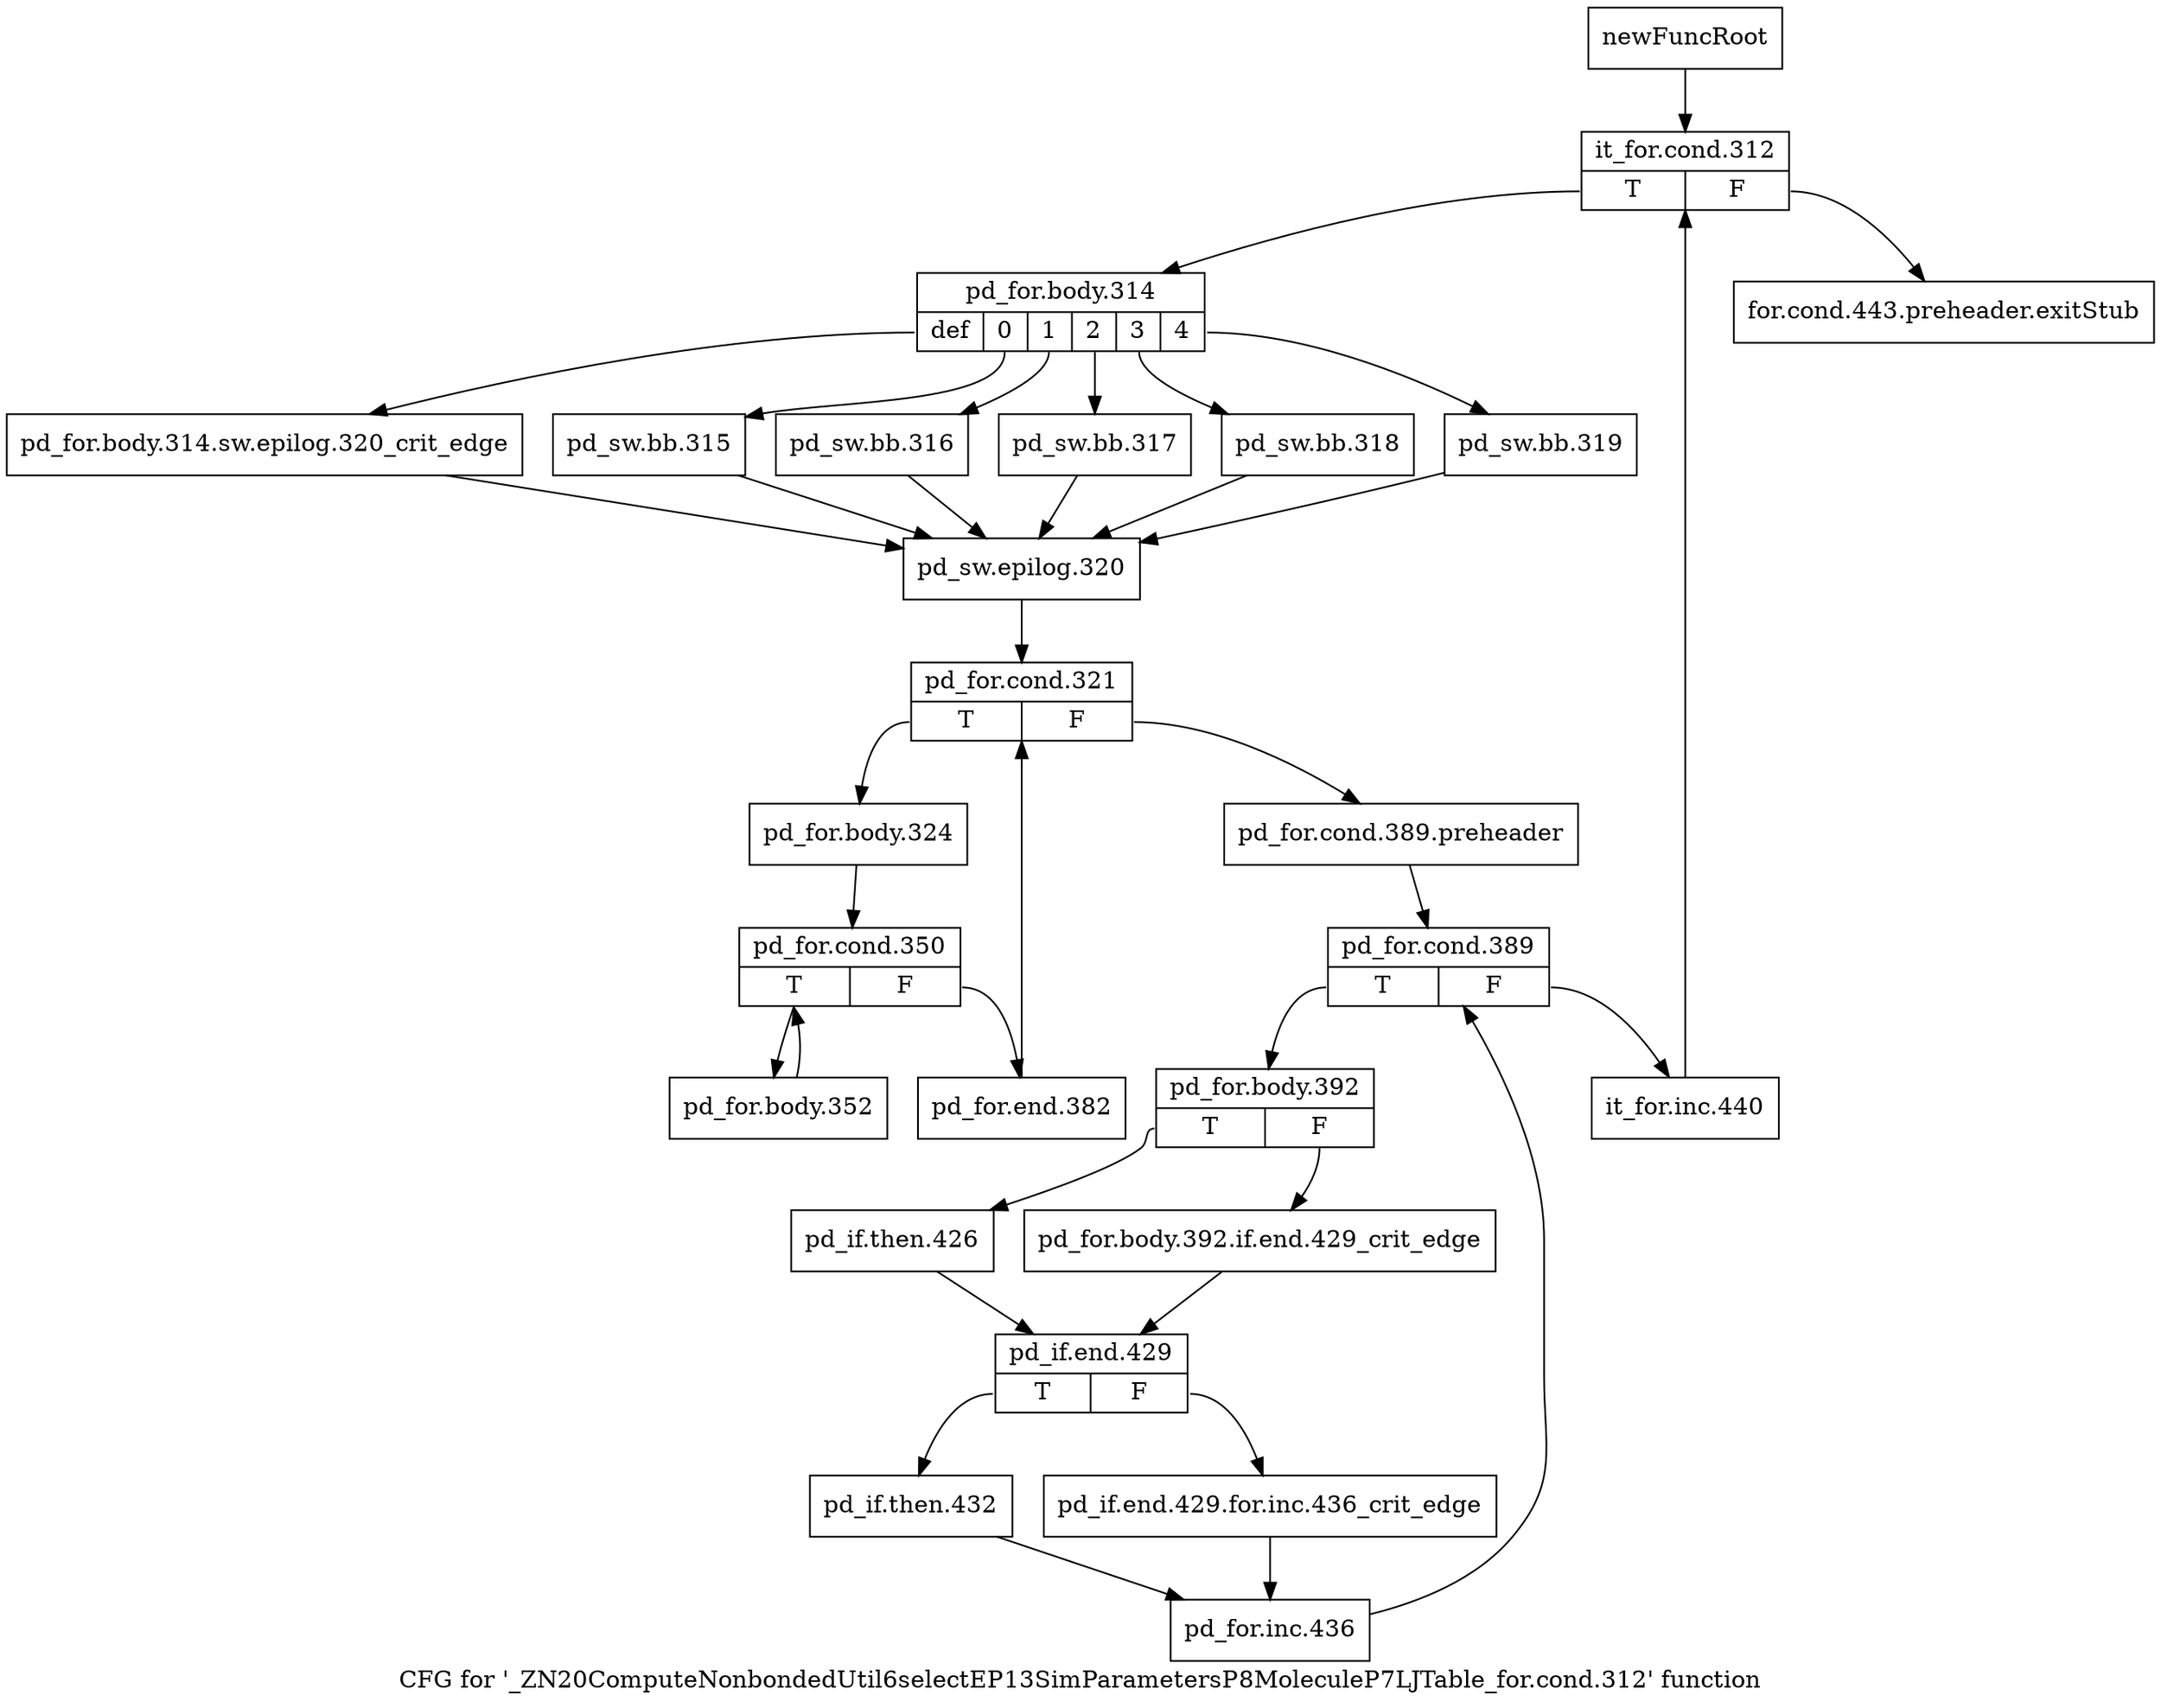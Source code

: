 digraph "CFG for '_ZN20ComputeNonbondedUtil6selectEP13SimParametersP8MoleculeP7LJTable_for.cond.312' function" {
	label="CFG for '_ZN20ComputeNonbondedUtil6selectEP13SimParametersP8MoleculeP7LJTable_for.cond.312' function";

	Node0x1c997a0 [shape=record,label="{newFuncRoot}"];
	Node0x1c997a0 -> Node0x1c99840;
	Node0x1c997f0 [shape=record,label="{for.cond.443.preheader.exitStub}"];
	Node0x1c99840 [shape=record,label="{it_for.cond.312|{<s0>T|<s1>F}}"];
	Node0x1c99840:s0 -> Node0x1c99890;
	Node0x1c99840:s1 -> Node0x1c997f0;
	Node0x1c99890 [shape=record,label="{pd_for.body.314|{<s0>def|<s1>0|<s2>1|<s3>2|<s4>3|<s5>4}}"];
	Node0x1c99890:s0 -> Node0x1c99a70;
	Node0x1c99890:s1 -> Node0x1c99a20;
	Node0x1c99890:s2 -> Node0x1c999d0;
	Node0x1c99890:s3 -> Node0x1c99980;
	Node0x1c99890:s4 -> Node0x1c99930;
	Node0x1c99890:s5 -> Node0x1c998e0;
	Node0x1c998e0 [shape=record,label="{pd_sw.bb.319}"];
	Node0x1c998e0 -> Node0x1c99ac0;
	Node0x1c99930 [shape=record,label="{pd_sw.bb.318}"];
	Node0x1c99930 -> Node0x1c99ac0;
	Node0x1c99980 [shape=record,label="{pd_sw.bb.317}"];
	Node0x1c99980 -> Node0x1c99ac0;
	Node0x1c999d0 [shape=record,label="{pd_sw.bb.316}"];
	Node0x1c999d0 -> Node0x1c99ac0;
	Node0x1c99a20 [shape=record,label="{pd_sw.bb.315}"];
	Node0x1c99a20 -> Node0x1c99ac0;
	Node0x1c99a70 [shape=record,label="{pd_for.body.314.sw.epilog.320_crit_edge}"];
	Node0x1c99a70 -> Node0x1c99ac0;
	Node0x1c99ac0 [shape=record,label="{pd_sw.epilog.320}"];
	Node0x1c99ac0 -> Node0x1c99b10;
	Node0x1c99b10 [shape=record,label="{pd_for.cond.321|{<s0>T|<s1>F}}"];
	Node0x1c99b10:s0 -> Node0x1c99e80;
	Node0x1c99b10:s1 -> Node0x1c99b60;
	Node0x1c99b60 [shape=record,label="{pd_for.cond.389.preheader}"];
	Node0x1c99b60 -> Node0x1c99bb0;
	Node0x1c99bb0 [shape=record,label="{pd_for.cond.389|{<s0>T|<s1>F}}"];
	Node0x1c99bb0:s0 -> Node0x1c99c50;
	Node0x1c99bb0:s1 -> Node0x1c99c00;
	Node0x1c99c00 [shape=record,label="{it_for.inc.440}"];
	Node0x1c99c00 -> Node0x1c99840;
	Node0x1c99c50 [shape=record,label="{pd_for.body.392|{<s0>T|<s1>F}}"];
	Node0x1c99c50:s0 -> Node0x1c99cf0;
	Node0x1c99c50:s1 -> Node0x1c99ca0;
	Node0x1c99ca0 [shape=record,label="{pd_for.body.392.if.end.429_crit_edge}"];
	Node0x1c99ca0 -> Node0x1c99d40;
	Node0x1c99cf0 [shape=record,label="{pd_if.then.426}"];
	Node0x1c99cf0 -> Node0x1c99d40;
	Node0x1c99d40 [shape=record,label="{pd_if.end.429|{<s0>T|<s1>F}}"];
	Node0x1c99d40:s0 -> Node0x1c99de0;
	Node0x1c99d40:s1 -> Node0x1c99d90;
	Node0x1c99d90 [shape=record,label="{pd_if.end.429.for.inc.436_crit_edge}"];
	Node0x1c99d90 -> Node0x1c99e30;
	Node0x1c99de0 [shape=record,label="{pd_if.then.432}"];
	Node0x1c99de0 -> Node0x1c99e30;
	Node0x1c99e30 [shape=record,label="{pd_for.inc.436}"];
	Node0x1c99e30 -> Node0x1c99bb0;
	Node0x1c99e80 [shape=record,label="{pd_for.body.324}"];
	Node0x1c99e80 -> Node0x1c99ed0;
	Node0x1c99ed0 [shape=record,label="{pd_for.cond.350|{<s0>T|<s1>F}}"];
	Node0x1c99ed0:s0 -> Node0x1c99f70;
	Node0x1c99ed0:s1 -> Node0x1c99f20;
	Node0x1c99f20 [shape=record,label="{pd_for.end.382}"];
	Node0x1c99f20 -> Node0x1c99b10;
	Node0x1c99f70 [shape=record,label="{pd_for.body.352}"];
	Node0x1c99f70 -> Node0x1c99ed0;
}
